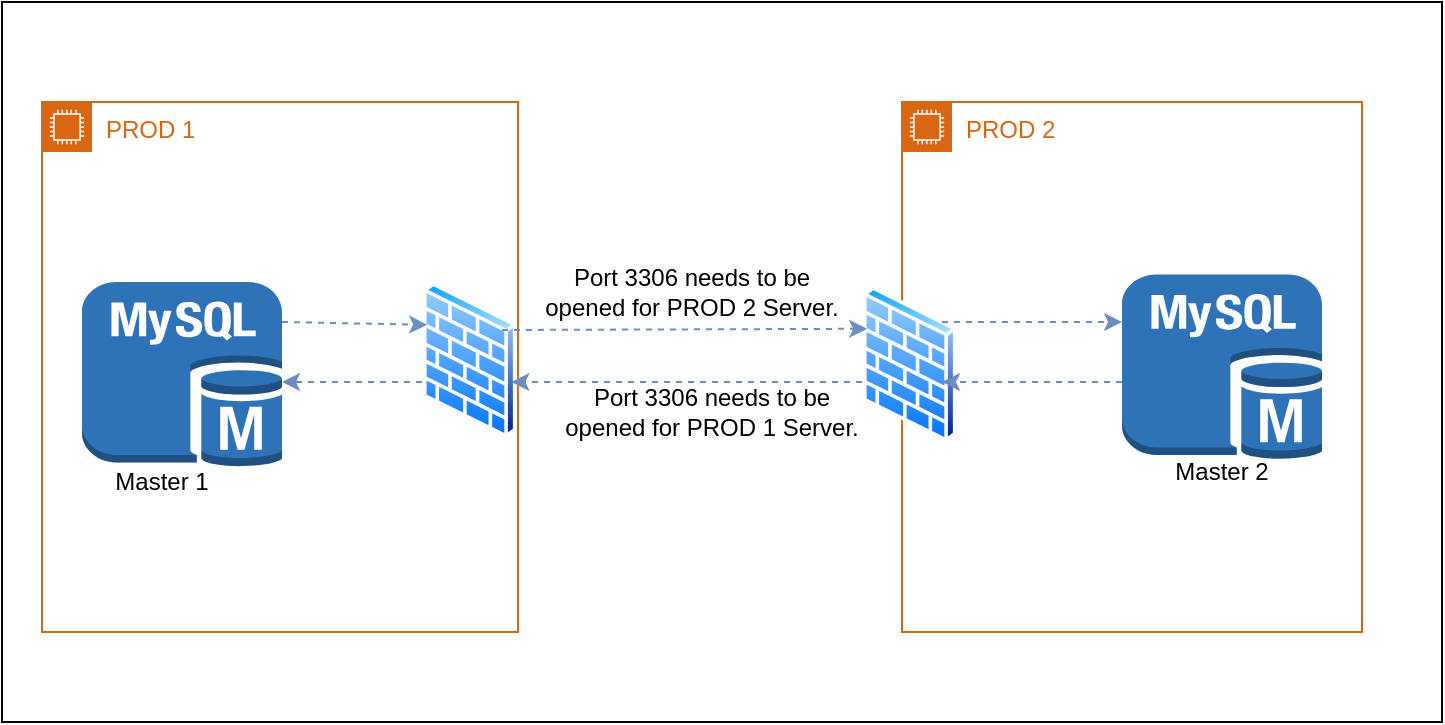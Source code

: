 <mxfile version="24.7.15">
  <diagram name="Page-1" id="i_AusdiiPjCdpk8-Yowz">
    <mxGraphModel dx="794" dy="446" grid="1" gridSize="10" guides="1" tooltips="1" connect="1" arrows="1" fold="1" page="1" pageScale="1" pageWidth="850" pageHeight="1100" math="0" shadow="0">
      <root>
        <mxCell id="0" />
        <mxCell id="1" parent="0" />
        <mxCell id="HQuJvWMQ3h9jCrThub2U-1" value="" style="rounded=0;whiteSpace=wrap;html=1;" vertex="1" parent="1">
          <mxGeometry x="60" y="30" width="720" height="360" as="geometry" />
        </mxCell>
        <mxCell id="HQuJvWMQ3h9jCrThub2U-2" value="PROD 1" style="points=[[0,0],[0.25,0],[0.5,0],[0.75,0],[1,0],[1,0.25],[1,0.5],[1,0.75],[1,1],[0.75,1],[0.5,1],[0.25,1],[0,1],[0,0.75],[0,0.5],[0,0.25]];outlineConnect=0;gradientColor=none;html=1;whiteSpace=wrap;fontSize=12;fontStyle=0;container=1;pointerEvents=0;collapsible=0;recursiveResize=0;shape=mxgraph.aws4.group;grIcon=mxgraph.aws4.group_ec2_instance_contents;strokeColor=#D86613;fillColor=none;verticalAlign=top;align=left;spacingLeft=30;fontColor=#D86613;dashed=0;" vertex="1" parent="1">
          <mxGeometry x="80" y="80" width="238" height="265" as="geometry" />
        </mxCell>
        <mxCell id="HQuJvWMQ3h9jCrThub2U-7" value="" style="outlineConnect=0;dashed=0;verticalLabelPosition=bottom;verticalAlign=top;align=center;html=1;shape=mxgraph.aws3.mysql_db_instance;fillColor=#2E73B8;gradientColor=none;" vertex="1" parent="HQuJvWMQ3h9jCrThub2U-2">
          <mxGeometry x="20" y="90" width="100" height="92.5" as="geometry" />
        </mxCell>
        <mxCell id="HQuJvWMQ3h9jCrThub2U-8" value="Master 1" style="text;html=1;align=center;verticalAlign=middle;whiteSpace=wrap;rounded=0;" vertex="1" parent="HQuJvWMQ3h9jCrThub2U-2">
          <mxGeometry x="30" y="180" width="60" height="20" as="geometry" />
        </mxCell>
        <mxCell id="HQuJvWMQ3h9jCrThub2U-12" value="" style="image;aspect=fixed;perimeter=ellipsePerimeter;html=1;align=center;shadow=0;dashed=0;spacingTop=3;image=img/lib/active_directory/firewall.svg;" vertex="1" parent="HQuJvWMQ3h9jCrThub2U-2">
          <mxGeometry x="190" y="90" width="47.58" height="78" as="geometry" />
        </mxCell>
        <mxCell id="HQuJvWMQ3h9jCrThub2U-16" value="" style="endArrow=classic;html=1;rounded=0;entryX=0;entryY=0.25;entryDx=0;entryDy=0;dashed=1;fillColor=#dae8fc;strokeColor=#6c8ebf;" edge="1" parent="HQuJvWMQ3h9jCrThub2U-2" target="HQuJvWMQ3h9jCrThub2U-12">
          <mxGeometry width="50" height="50" relative="1" as="geometry">
            <mxPoint x="120" y="110" as="sourcePoint" />
            <mxPoint x="170" y="60" as="targetPoint" />
          </mxGeometry>
        </mxCell>
        <mxCell id="HQuJvWMQ3h9jCrThub2U-21" value="" style="endArrow=classic;html=1;rounded=0;fillColor=#dae8fc;strokeColor=#6c8ebf;dashed=1;" edge="1" parent="HQuJvWMQ3h9jCrThub2U-2">
          <mxGeometry width="50" height="50" relative="1" as="geometry">
            <mxPoint x="190" y="140" as="sourcePoint" />
            <mxPoint x="120" y="140" as="targetPoint" />
          </mxGeometry>
        </mxCell>
        <mxCell id="HQuJvWMQ3h9jCrThub2U-5" value="PROD 2" style="points=[[0,0],[0.25,0],[0.5,0],[0.75,0],[1,0],[1,0.25],[1,0.5],[1,0.75],[1,1],[0.75,1],[0.5,1],[0.25,1],[0,1],[0,0.75],[0,0.5],[0,0.25]];outlineConnect=0;gradientColor=none;html=1;whiteSpace=wrap;fontSize=12;fontStyle=0;container=1;pointerEvents=0;collapsible=0;recursiveResize=0;shape=mxgraph.aws4.group;grIcon=mxgraph.aws4.group_ec2_instance_contents;strokeColor=#D86613;fillColor=none;verticalAlign=top;align=left;spacingLeft=30;fontColor=#D86613;dashed=0;" vertex="1" parent="1">
          <mxGeometry x="510" y="80" width="230" height="265" as="geometry" />
        </mxCell>
        <mxCell id="HQuJvWMQ3h9jCrThub2U-14" value="" style="image;aspect=fixed;perimeter=ellipsePerimeter;html=1;align=center;shadow=0;dashed=0;spacingTop=3;image=img/lib/active_directory/firewall.svg;" vertex="1" parent="HQuJvWMQ3h9jCrThub2U-5">
          <mxGeometry x="-20" y="92" width="47.58" height="78" as="geometry" />
        </mxCell>
        <mxCell id="HQuJvWMQ3h9jCrThub2U-18" value="" style="endArrow=classic;html=1;rounded=0;entryX=0;entryY=0.257;entryDx=0;entryDy=0;entryPerimeter=0;fillColor=#dae8fc;strokeColor=#6c8ebf;dashed=1;" edge="1" parent="HQuJvWMQ3h9jCrThub2U-5" target="HQuJvWMQ3h9jCrThub2U-9">
          <mxGeometry width="50" height="50" relative="1" as="geometry">
            <mxPoint x="20" y="110" as="sourcePoint" />
            <mxPoint x="70" y="60" as="targetPoint" />
          </mxGeometry>
        </mxCell>
        <mxCell id="HQuJvWMQ3h9jCrThub2U-20" value="" style="endArrow=classic;html=1;rounded=0;entryX=0.939;entryY=0.641;entryDx=0;entryDy=0;entryPerimeter=0;dashed=1;fillColor=#dae8fc;strokeColor=#6c8ebf;" edge="1" parent="HQuJvWMQ3h9jCrThub2U-5" target="HQuJvWMQ3h9jCrThub2U-12">
          <mxGeometry width="50" height="50" relative="1" as="geometry">
            <mxPoint x="-20" y="140" as="sourcePoint" />
            <mxPoint x="30" y="90" as="targetPoint" />
          </mxGeometry>
        </mxCell>
        <mxCell id="HQuJvWMQ3h9jCrThub2U-9" value="" style="outlineConnect=0;dashed=0;verticalLabelPosition=bottom;verticalAlign=top;align=center;html=1;shape=mxgraph.aws3.mysql_db_instance;fillColor=#2E73B8;gradientColor=none;" vertex="1" parent="1">
          <mxGeometry x="620" y="166.25" width="100" height="92.5" as="geometry" />
        </mxCell>
        <mxCell id="HQuJvWMQ3h9jCrThub2U-10" value="Master 2" style="text;html=1;align=center;verticalAlign=middle;whiteSpace=wrap;rounded=0;" vertex="1" parent="1">
          <mxGeometry x="640" y="250" width="60" height="30" as="geometry" />
        </mxCell>
        <mxCell id="HQuJvWMQ3h9jCrThub2U-17" value="" style="endArrow=classic;html=1;rounded=0;entryX=0;entryY=0.25;entryDx=0;entryDy=0;fillColor=#dae8fc;strokeColor=#6c8ebf;dashed=1;" edge="1" parent="1" target="HQuJvWMQ3h9jCrThub2U-14">
          <mxGeometry width="50" height="50" relative="1" as="geometry">
            <mxPoint x="310" y="194" as="sourcePoint" />
            <mxPoint x="360" y="150" as="targetPoint" />
          </mxGeometry>
        </mxCell>
        <mxCell id="HQuJvWMQ3h9jCrThub2U-19" value="" style="endArrow=classic;html=1;rounded=0;entryX=0.841;entryY=0.615;entryDx=0;entryDy=0;entryPerimeter=0;dashed=1;fillColor=#dae8fc;strokeColor=#6c8ebf;" edge="1" parent="1" target="HQuJvWMQ3h9jCrThub2U-14">
          <mxGeometry width="50" height="50" relative="1" as="geometry">
            <mxPoint x="620" y="220" as="sourcePoint" />
            <mxPoint x="670" y="170" as="targetPoint" />
          </mxGeometry>
        </mxCell>
        <mxCell id="HQuJvWMQ3h9jCrThub2U-22" value="Port 3306 needs to be opened for PROD 1 Server." style="text;html=1;align=center;verticalAlign=middle;whiteSpace=wrap;rounded=0;" vertex="1" parent="1">
          <mxGeometry x="340" y="220" width="150" height="30" as="geometry" />
        </mxCell>
        <mxCell id="HQuJvWMQ3h9jCrThub2U-24" value="Port 3306 needs to be opened for PROD 2 Server." style="text;html=1;align=center;verticalAlign=middle;whiteSpace=wrap;rounded=0;" vertex="1" parent="1">
          <mxGeometry x="330" y="160" width="150" height="30" as="geometry" />
        </mxCell>
      </root>
    </mxGraphModel>
  </diagram>
</mxfile>
